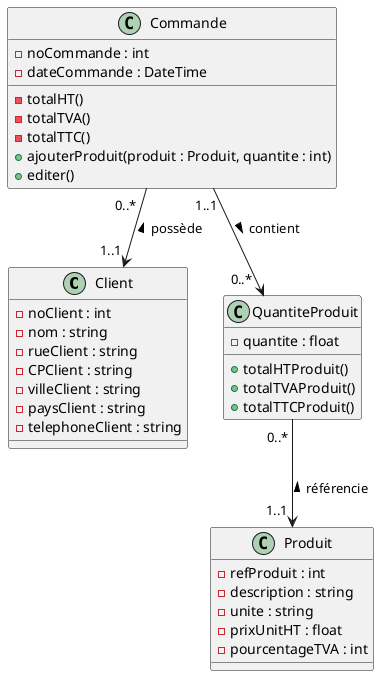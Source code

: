 @startuml
'https://plantuml.com/class-diagram

class Client {
    -noClient : int
    -nom : string
    -rueClient : string
    -CPClient : string
    -villeClient : string
    -paysClient : string
    -telephoneClient : string
}

class Commande {
    -noCommande : int
    -dateCommande : DateTime
    -totalHT()
    -totalTVA()
    -totalTTC()
    +ajouterProduit(produit : Produit, quantite : int)
    +editer()
}

class QuantiteProduit {
    -quantite : float
    +totalHTProduit()
    +totalTVAProduit()
    +totalTTCProduit()
}

class Produit {
    -refProduit : int
    -description : string
    -unite : string
    -prixUnitHT : float
    -pourcentageTVA : int
}

Commande "0..*  " --> "1..1 " Client : < possède
Commande "1..1" --> "0..*  " QuantiteProduit  : > contient
QuantiteProduit "0..* " --> "1..1 " Produit : < référencie

@enduml